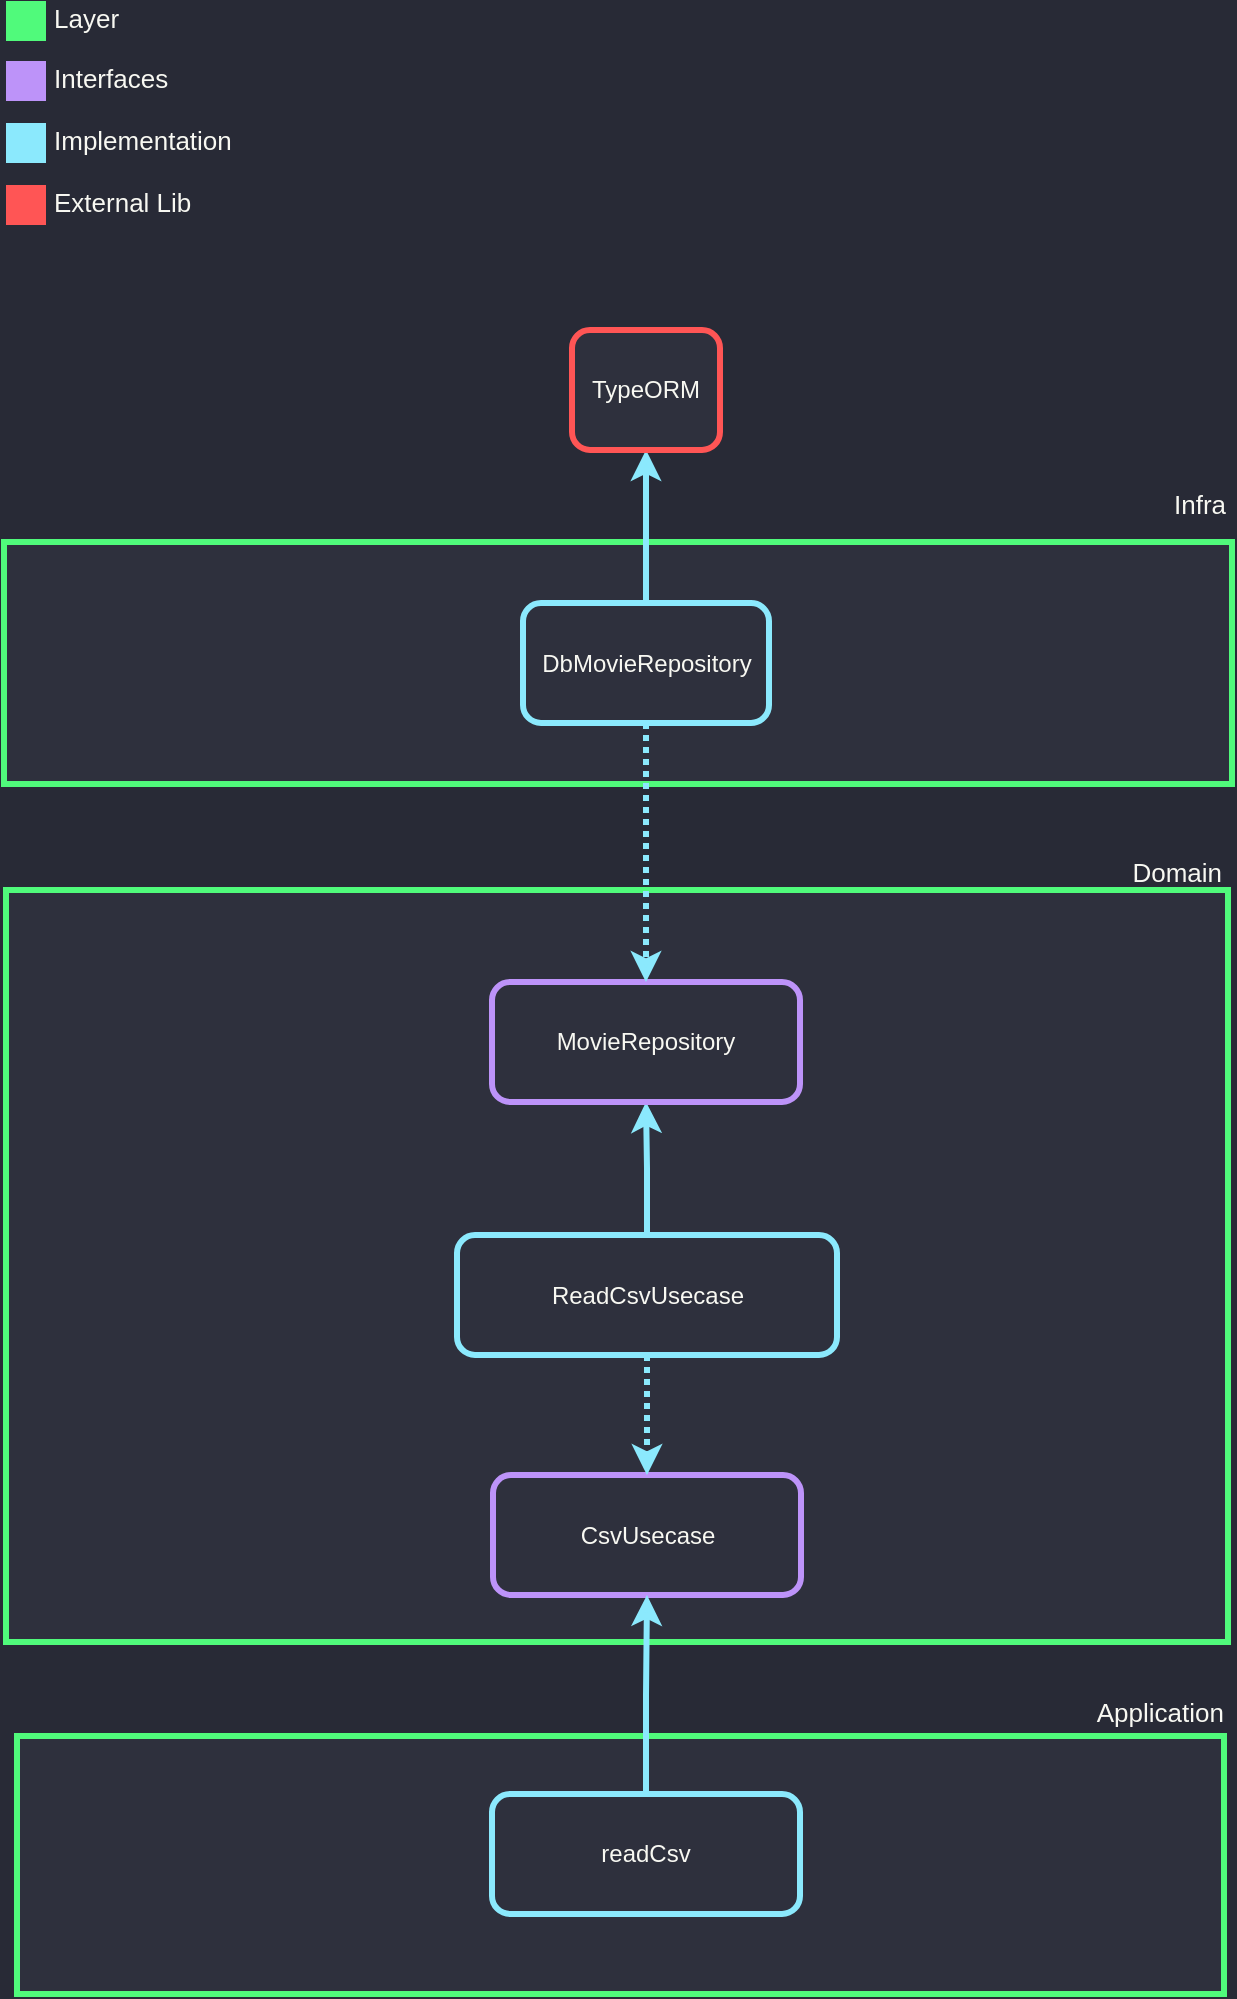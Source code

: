 <mxfile version="22.1.1" type="device">
  <diagram id="xk0LYboaFIT9QmwzVqD-" name="Page-1">
    <mxGraphModel dx="1793" dy="1158" grid="0" gridSize="10" guides="1" tooltips="1" connect="1" arrows="1" fold="1" page="0" pageScale="1" pageWidth="827" pageHeight="1169" background="#282A36" math="0" shadow="0">
      <root>
        <mxCell id="0" />
        <mxCell id="1" parent="0" />
        <mxCell id="18" style="edgeStyle=orthogonalEdgeStyle;rounded=0;orthogonalLoop=1;jettySize=auto;html=1;exitX=0;exitY=0.5;exitDx=0;exitDy=0;entryX=1;entryY=0.5;entryDx=0;entryDy=0;fontSize=13;fontColor=#F8F8F2;strokeWidth=2;strokeColor=#BD93F9;" parent="1" source="20" target="22" edge="1">
          <mxGeometry relative="1" as="geometry" />
        </mxCell>
        <mxCell id="20" value="FacebookAuthentication" style="rounded=1;whiteSpace=wrap;html=1;strokeColor=#BD93F9;fillColor=#2E303D;strokeWidth=3;fontColor=#F8F8F2;" parent="1" vertex="1">
          <mxGeometry x="-58.5" y="471.5" width="154" height="60" as="geometry" />
        </mxCell>
        <mxCell id="22" value="AccessToken" style="rounded=1;whiteSpace=wrap;html=1;strokeColor=#FF79C6;fillColor=#2E303D;strokeWidth=3;fontColor=#F8F8F2;" parent="1" vertex="1">
          <mxGeometry x="-204" y="471.5" width="104" height="60" as="geometry" />
        </mxCell>
        <mxCell id="42" value="UserAccount" style="rounded=1;whiteSpace=wrap;html=1;strokeColor=#FF79C6;fillColor=#2E303D;strokeWidth=3;fontColor=#F8F8F2;" parent="1" vertex="1">
          <mxGeometry x="-349.5" y="471.5" width="104" height="60" as="geometry" />
        </mxCell>
        <mxCell id="71" value="" style="rounded=0;whiteSpace=wrap;html=1;strokeColor=none;strokeWidth=3;fillColor=#BD93F9;fontSize=13;fontColor=#F8F8F2;align=right;" parent="1" vertex="1">
          <mxGeometry x="-394" y="-62.5" width="20" height="20" as="geometry" />
        </mxCell>
        <mxCell id="72" value="Interfaces" style="text;html=1;resizable=0;points=[];autosize=1;align=left;verticalAlign=middle;spacingTop=-4;fontSize=13;fontColor=#F8F8F2;" parent="1" vertex="1">
          <mxGeometry x="-372" y="-63.5" width="75" height="22" as="geometry" />
        </mxCell>
        <mxCell id="73" value="" style="rounded=0;whiteSpace=wrap;html=1;strokeColor=none;strokeWidth=3;fillColor=#8BE9FD;fontSize=13;fontColor=#F8F8F2;align=right;" parent="1" vertex="1">
          <mxGeometry x="-394" y="-31.5" width="20" height="20" as="geometry" />
        </mxCell>
        <mxCell id="74" value="Implementation" style="text;html=1;resizable=0;points=[];autosize=1;align=left;verticalAlign=middle;spacingTop=-4;fontSize=13;fontColor=#F8F8F2;" parent="1" vertex="1">
          <mxGeometry x="-372" y="-29.5" width="99" height="16" as="geometry" />
        </mxCell>
        <mxCell id="75" value="" style="rounded=0;whiteSpace=wrap;html=1;strokeColor=none;strokeWidth=3;fillColor=#50FA7B;fontSize=13;fontColor=#F8F8F2;align=right;" parent="1" vertex="1">
          <mxGeometry x="-394" y="-92.5" width="20" height="20" as="geometry" />
        </mxCell>
        <mxCell id="76" value="Layer" style="text;html=1;resizable=0;points=[];autosize=1;align=left;verticalAlign=middle;spacingTop=-4;fontSize=13;fontColor=#F8F8F2;" parent="1" vertex="1">
          <mxGeometry x="-372" y="-90.5" width="43" height="16" as="geometry" />
        </mxCell>
        <mxCell id="77" value="" style="rounded=0;whiteSpace=wrap;html=1;strokeColor=#50FA7B;strokeWidth=3;fillColor=#2E303D;fontColor=#F8F8F2;" parent="1" vertex="1">
          <mxGeometry x="-394" y="352" width="611" height="376" as="geometry" />
        </mxCell>
        <mxCell id="162" style="edgeStyle=orthogonalEdgeStyle;rounded=0;orthogonalLoop=1;jettySize=auto;html=1;exitX=0.5;exitY=0;exitDx=0;exitDy=0;entryX=0.5;entryY=1;entryDx=0;entryDy=0;strokeColor=#8BE9FD;strokeWidth=3;" parent="1" source="80" target="159" edge="1">
          <mxGeometry relative="1" as="geometry" />
        </mxCell>
        <mxCell id="80" value="ReadCsvUsecase" style="rounded=1;whiteSpace=wrap;html=1;strokeColor=#8BE9FD;fillColor=#2E303D;strokeWidth=3;fontColor=#F8F8F2;" parent="1" vertex="1">
          <mxGeometry x="-168.5" y="524.5" width="190" height="60" as="geometry" />
        </mxCell>
        <mxCell id="113" value="" style="rounded=0;whiteSpace=wrap;html=1;strokeColor=none;strokeWidth=3;fillColor=#FF5555;fontSize=13;fontColor=#F8F8F2;align=right;" parent="1" vertex="1">
          <mxGeometry x="-394" y="-0.5" width="20" height="20" as="geometry" />
        </mxCell>
        <mxCell id="114" value="External Lib" style="text;html=1;resizable=0;points=[];autosize=1;align=left;verticalAlign=middle;spacingTop=-4;fontSize=13;fontColor=#F8F8F2;" parent="1" vertex="1">
          <mxGeometry x="-372" y="1.5" width="79" height="16" as="geometry" />
        </mxCell>
        <mxCell id="126" value="CsvUsecase" style="rounded=1;whiteSpace=wrap;html=1;strokeColor=#BD93F9;fillColor=#2E303D;strokeWidth=3;fontColor=#F8F8F2;" parent="1" vertex="1">
          <mxGeometry x="-150.5" y="644.5" width="154" height="60" as="geometry" />
        </mxCell>
        <mxCell id="130" style="edgeStyle=orthogonalEdgeStyle;rounded=0;orthogonalLoop=1;jettySize=auto;html=1;exitX=0.5;exitY=1;exitDx=0;exitDy=0;entryX=0.5;entryY=0;entryDx=0;entryDy=0;strokeWidth=3;strokeColor=#8BE9FD;dashed=1;dashPattern=1 1;" parent="1" source="80" target="126" edge="1">
          <mxGeometry relative="1" as="geometry" />
        </mxCell>
        <mxCell id="143" value="Domain" style="text;html=1;resizable=0;points=[];autosize=1;align=right;verticalAlign=bottom;spacingTop=-4;fontColor=#F8F8F2;fontSize=13;" parent="1" vertex="1">
          <mxGeometry x="161" y="338" width="54" height="16" as="geometry" />
        </mxCell>
        <mxCell id="153" style="edgeStyle=orthogonalEdgeStyle;rounded=0;orthogonalLoop=1;jettySize=auto;html=1;exitX=0;exitY=0.5;exitDx=0;exitDy=0;entryX=1;entryY=0.5;entryDx=0;entryDy=0;fontSize=13;fontColor=#F8F8F2;strokeWidth=2;strokeColor=#BD93F9;" parent="1" edge="1">
          <mxGeometry relative="1" as="geometry">
            <mxPoint x="-102" y="213" as="targetPoint" />
          </mxGeometry>
        </mxCell>
        <mxCell id="154" style="edgeStyle=orthogonalEdgeStyle;rounded=0;orthogonalLoop=1;jettySize=auto;html=1;exitX=1;exitY=0.5;exitDx=0;exitDy=0;entryX=0;entryY=0.5;entryDx=0;entryDy=0;strokeColor=#BD93F9;strokeWidth=2;fontSize=13;fontColor=#F8F8F2;" parent="1" edge="1">
          <mxGeometry relative="1" as="geometry">
            <mxPoint x="94" y="213" as="sourcePoint" />
          </mxGeometry>
        </mxCell>
        <mxCell id="159" value="MovieRepository" style="rounded=1;whiteSpace=wrap;html=1;strokeColor=#BD93F9;fillColor=#2E303D;strokeWidth=3;fontColor=#F8F8F2;" parent="1" vertex="1">
          <mxGeometry x="-151" y="398" width="154" height="60" as="geometry" />
        </mxCell>
        <mxCell id="165" value="" style="rounded=0;whiteSpace=wrap;html=1;strokeColor=#50FA7B;strokeWidth=3;fillColor=#2E303D;fontColor=#F8F8F2;" parent="1" vertex="1">
          <mxGeometry x="-395" y="178" width="614" height="121" as="geometry" />
        </mxCell>
        <mxCell id="166" value="Infra" style="text;html=1;resizable=0;points=[];autosize=1;align=right;verticalAlign=bottom;spacingTop=-4;fontColor=#F8F8F2;fontSize=13;" parent="1" vertex="1">
          <mxGeometry x="181" y="153.5" width="36" height="16" as="geometry" />
        </mxCell>
        <mxCell id="178" style="edgeStyle=orthogonalEdgeStyle;rounded=0;orthogonalLoop=1;jettySize=auto;html=1;exitX=0.5;exitY=1;exitDx=0;exitDy=0;entryX=0.5;entryY=0;entryDx=0;entryDy=0;strokeColor=#8BE9FD;strokeWidth=3;dashed=1;dashPattern=1 1;" parent="1" source="176" target="159" edge="1">
          <mxGeometry relative="1" as="geometry" />
        </mxCell>
        <mxCell id="180" style="edgeStyle=orthogonalEdgeStyle;rounded=0;orthogonalLoop=1;jettySize=auto;html=1;exitX=0.5;exitY=0;exitDx=0;exitDy=0;entryX=0.5;entryY=1;entryDx=0;entryDy=0;strokeColor=#8BE9FD;strokeWidth=3;" parent="1" source="176" target="179" edge="1">
          <mxGeometry relative="1" as="geometry" />
        </mxCell>
        <mxCell id="176" value="DbMovieRepository" style="rounded=1;whiteSpace=wrap;html=1;strokeColor=#8BE9FD;fillColor=#2E303D;strokeWidth=3;fontColor=#F8F8F2;" parent="1" vertex="1">
          <mxGeometry x="-135.5" y="208.5" width="123" height="60" as="geometry" />
        </mxCell>
        <mxCell id="179" value="TypeORM" style="rounded=1;whiteSpace=wrap;html=1;strokeColor=#FF5555;fillColor=#2E303D;strokeWidth=3;fontColor=#F8F8F2;" parent="1" vertex="1">
          <mxGeometry x="-111" y="72" width="74" height="60" as="geometry" />
        </mxCell>
        <mxCell id="190" value="" style="rounded=0;whiteSpace=wrap;html=1;strokeColor=#50FA7B;strokeWidth=3;fillColor=#2E303D;fontColor=#F8F8F2;" parent="1" vertex="1">
          <mxGeometry x="-388.5" y="775" width="603.5" height="129" as="geometry" />
        </mxCell>
        <mxCell id="191" value="Application" style="text;html=1;resizable=0;points=[];autosize=1;align=right;verticalAlign=bottom;spacingTop=-4;fontColor=#F8F8F2;fontSize=13;" parent="1" vertex="1">
          <mxGeometry x="142.5" y="758" width="73" height="16" as="geometry" />
        </mxCell>
        <mxCell id="204" style="edgeStyle=orthogonalEdgeStyle;rounded=0;orthogonalLoop=1;jettySize=auto;html=1;exitX=0.5;exitY=0;exitDx=0;exitDy=0;strokeColor=#8BE9FD;strokeWidth=3;entryX=0.5;entryY=1;entryDx=0;entryDy=0;" parent="1" source="194" target="126" edge="1">
          <mxGeometry relative="1" as="geometry">
            <mxPoint x="-71" y="711" as="targetPoint" />
          </mxGeometry>
        </mxCell>
        <mxCell id="194" value="readCsv" style="rounded=1;whiteSpace=wrap;html=1;strokeColor=#8BE9FD;fillColor=#2E303D;strokeWidth=3;fontColor=#F8F8F2;" parent="1" vertex="1">
          <mxGeometry x="-151" y="804" width="154" height="60" as="geometry" />
        </mxCell>
      </root>
    </mxGraphModel>
  </diagram>
</mxfile>
